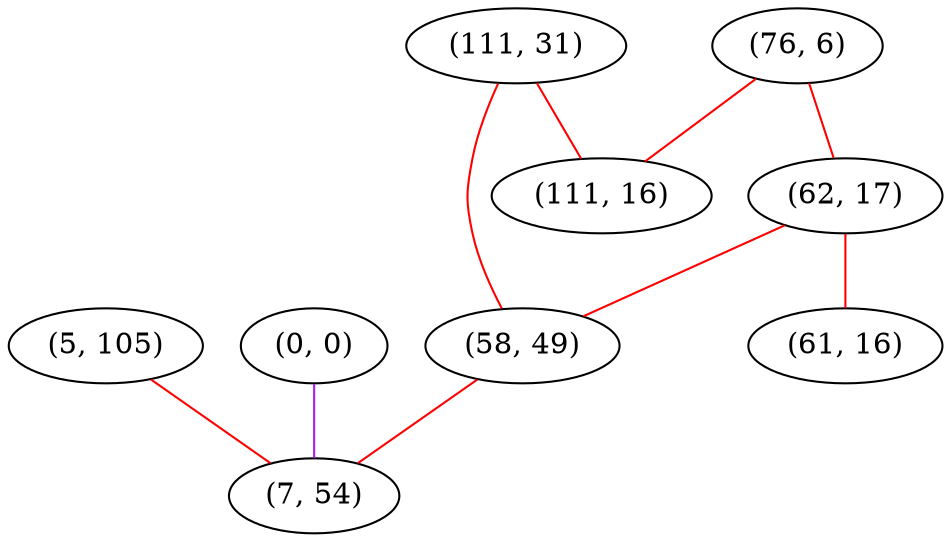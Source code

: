 graph "" {
"(5, 105)";
"(0, 0)";
"(111, 31)";
"(76, 6)";
"(62, 17)";
"(58, 49)";
"(7, 54)";
"(111, 16)";
"(61, 16)";
"(5, 105)" -- "(7, 54)"  [color=red, key=0, weight=1];
"(0, 0)" -- "(7, 54)"  [color=purple, key=0, weight=4];
"(111, 31)" -- "(111, 16)"  [color=red, key=0, weight=1];
"(111, 31)" -- "(58, 49)"  [color=red, key=0, weight=1];
"(76, 6)" -- "(62, 17)"  [color=red, key=0, weight=1];
"(76, 6)" -- "(111, 16)"  [color=red, key=0, weight=1];
"(62, 17)" -- "(61, 16)"  [color=red, key=0, weight=1];
"(62, 17)" -- "(58, 49)"  [color=red, key=0, weight=1];
"(58, 49)" -- "(7, 54)"  [color=red, key=0, weight=1];
}
